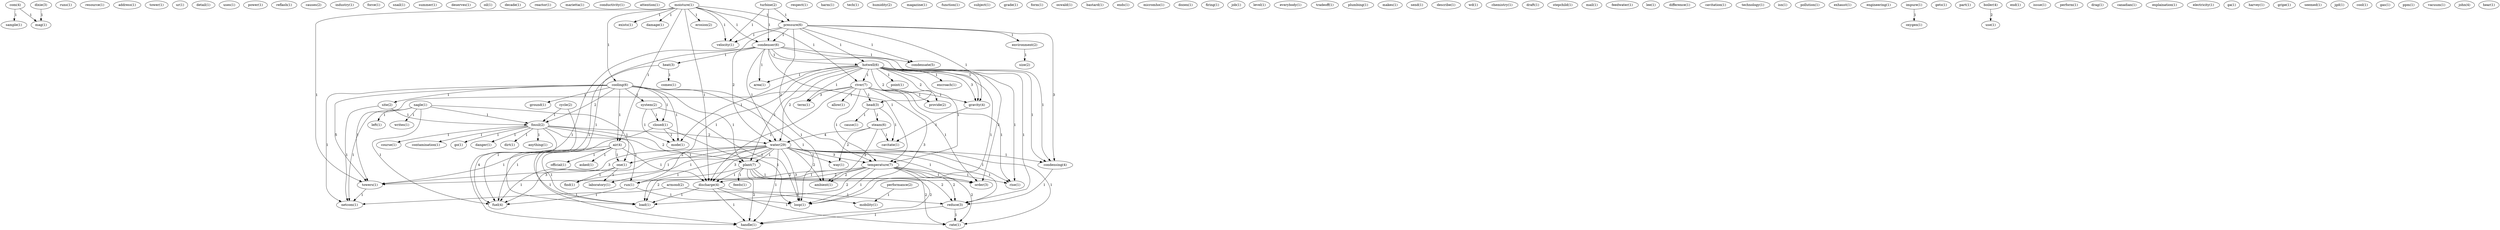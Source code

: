 digraph G {
  com [ label="com(4)" ];
  sample [ label="sample(1)" ];
  mag [ label="mag(1)" ];
  runs [ label="runs(1)" ];
  resource [ label="resource(1)" ];
  address [ label="address(1)" ];
  tower [ label="tower(1)" ];
  ur [ label="ur(1)" ];
  detail [ label="detail(1)" ];
  uses [ label="uses(1)" ];
  power [ label="power(1)" ];
  reflash [ label="reflash(1)" ];
  causes [ label="causes(2)" ];
  industry [ label="industry(1)" ];
  force [ label="force(1)" ];
  snail [ label="snail(1)" ];
  summer [ label="summer(1)" ];
  deserves [ label="deserves(1)" ];
  oil [ label="oil(1)" ];
  decade [ label="decade(1)" ];
  reactor [ label="reactor(1)" ];
  dixie [ label="dixie(3)" ];
  marietta [ label="marietta(1)" ];
  conductivity [ label="conductivity(1)" ];
  attention [ label="attention(1)" ];
  cycle [ label="cycle(2)" ];
  fossil [ label="fossil(2)" ];
  fuel [ label="fuel(4)" ];
  respect [ label="respect(1)" ];
  nagle [ label="nagle(1)" ];
  left [ label="left(1)" ];
  one [ label="one(1)" ];
  writes [ label="writes(1)" ];
  netcom [ label="netcom(1)" ];
  harm [ label="harm(1)" ];
  turbine [ label="turbine(2)" ];
  pressure [ label="pressure(6)" ];
  velocity [ label="velocity(1)" ];
  condenser [ label="condenser(6)" ];
  tech [ label="tech(1)" ];
  humidity [ label="humidity(2)" ];
  magazine [ label="magazine(1)" ];
  function [ label="function(1)" ];
  subject [ label="subject(1)" ];
  grade [ label="grade(1)" ];
  moisture [ label="moisture(1)" ];
  exists [ label="exists(1)" ];
  cooling [ label="cooling(6)" ];
  damage [ label="damage(1)" ];
  river [ label="river(7)" ];
  erosion [ label="erosion(2)" ];
  air [ label="air(4)" ];
  towers [ label="towers(1)" ];
  discharge [ label="discharge(4)" ];
  form [ label="form(1)" ];
  oswald [ label="oswald(1)" ];
  site [ label="site(2)" ];
  system [ label="system(2)" ];
  closed [ label="closed(1)" ];
  mode [ label="mode(1)" ];
  ground [ label="ground(1)" ];
  plant [ label="plant(7)" ];
  ambient [ label="ambient(1)" ];
  loop [ label="loop(1)" ];
  hotwell [ label="hotwell(6)" ];
  environment [ label="environment(2)" ];
  gravity [ label="gravity(4)" ];
  water [ label="water(29)" ];
  temperature [ label="temperature(7)" ];
  condensing [ label="condensing(4)" ];
  condensate [ label="condensate(5)" ];
  bastard [ label="bastard(1)" ];
  ends [ label="ends(1)" ];
  micromho [ label="micromho(1)" ];
  performance [ label="performance(2)" ];
  mobility [ label="mobility(1)" ];
  go [ label="go(1)" ];
  danger [ label="danger(1)" ];
  dirt [ label="dirt(1)" ];
  anything [ label="anything(1)" ];
  course [ label="course(1)" ];
  contamination [ label="contamination(1)" ];
  run [ label="run(1)" ];
  dozen [ label="dozen(1)" ];
  firing [ label="firing(1)" ];
  job [ label="job(1)" ];
  level [ label="level(1)" ];
  everybody [ label="everybody(1)" ];
  tradeoff [ label="tradeoff(1)" ];
  plumbing [ label="plumbing(1)" ];
  makes [ label="makes(1)" ];
  send [ label="send(1)" ];
  describe [ label="describe(1)" ];
  wd [ label="wd(1)" ];
  chemistry [ label="chemistry(1)" ];
  draft [ label="draft(1)" ];
  stepchild [ label="stepchild(1)" ];
  mail [ label="mail(1)" ];
  feedwater [ label="feedwater(1)" ];
  armond [ label="armond(2)" ];
  lee [ label="lee(1)" ];
  difference [ label="difference(1)" ];
  cavitation [ label="cavitation(1)" ];
  technology [ label="technology(1)" ];
  heat [ label="heat(3)" ];
  area [ label="area(1)" ];
  load [ label="load(1)" ];
  handle [ label="handle(1)" ];
  point [ label="point(1)" ];
  head [ label="head(3)" ];
  provide [ label="provide(2)" ];
  term [ label="term(1)" ];
  reduce [ label="reduce(3)" ];
  order [ label="order(3)" ];
  rise [ label="rise(1)" ];
  encroach [ label="encroach(1)" ];
  isn [ label="isn(1)" ];
  pollution [ label="pollution(1)" ];
  comes [ label="comes(1)" ];
  exhaust [ label="exhaust(1)" ];
  engineering [ label="engineering(1)" ];
  allow [ label="allow(1)" ];
  impure [ label="impure(1)" ];
  oxygen [ label="oxygen(1)" ];
  cause [ label="cause(1)" ];
  steam [ label="steam(6)" ];
  cavitate [ label="cavitate(1)" ];
  gets [ label="gets(1)" ];
  size [ label="size(2)" ];
  part [ label="part(1)" ];
  boiler [ label="boiler(4)" ];
  use [ label="use(1)" ];
  end [ label="end(1)" ];
  issue [ label="issue(1)" ];
  perform [ label="perform(1)" ];
  way [ label="way(1)" ];
  drag [ label="drag(1)" ];
  official [ label="official(1)" ];
  asked [ label="asked(1)" ];
  canadian [ label="canadian(1)" ];
  explaination [ label="explaination(1)" ];
  electricity [ label="electricity(1)" ];
  ga [ label="ga(1)" ];
  laboratory [ label="laboratory(1)" ];
  find [ label="find(1)" ];
  rate [ label="rate(1)" ];
  feeds [ label="feeds(1)" ];
  harvey [ label="harvey(1)" ];
  gripe [ label="gripe(1)" ];
  seemed [ label="seemed(1)" ];
  jgd [ label="jgd(1)" ];
  cool [ label="cool(1)" ];
  gas [ label="gas(1)" ];
  ppm [ label="ppm(1)" ];
  vacuum [ label="vacuum(1)" ];
  john [ label="john(4)" ];
  hear [ label="hear(1)" ];
  com -> sample [ label="1" ];
  com -> mag [ label="1" ];
  dixie -> mag [ label="1" ];
  cycle -> fossil [ label="1" ];
  cycle -> fuel [ label="1" ];
  nagle -> left [ label="1" ];
  nagle -> fossil [ label="1" ];
  nagle -> one [ label="1" ];
  nagle -> writes [ label="1" ];
  nagle -> netcom [ label="1" ];
  nagle -> fuel [ label="1" ];
  turbine -> pressure [ label="1" ];
  turbine -> velocity [ label="1" ];
  turbine -> condenser [ label="1" ];
  moisture -> exists [ label="1" ];
  moisture -> cooling [ label="1" ];
  moisture -> pressure [ label="1" ];
  moisture -> velocity [ label="1" ];
  moisture -> damage [ label="1" ];
  moisture -> condenser [ label="1" ];
  moisture -> river [ label="1" ];
  moisture -> erosion [ label="1" ];
  moisture -> air [ label="1" ];
  moisture -> towers [ label="1" ];
  moisture -> discharge [ label="1" ];
  cooling -> site [ label="1" ];
  cooling -> fossil [ label="2" ];
  cooling -> system [ label="1" ];
  cooling -> closed [ label="1" ];
  cooling -> mode [ label="1" ];
  cooling -> ground [ label="1" ];
  cooling -> air [ label="1" ];
  cooling -> plant [ label="1" ];
  cooling -> ambient [ label="1" ];
  cooling -> towers [ label="5" ];
  cooling -> netcom [ label="1" ];
  cooling -> loop [ label="1" ];
  pressure -> velocity [ label="1" ];
  pressure -> condenser [ label="1" ];
  pressure -> hotwell [ label="1" ];
  pressure -> environment [ label="1" ];
  pressure -> gravity [ label="1" ];
  pressure -> water [ label="2" ];
  pressure -> temperature [ label="2" ];
  pressure -> condensing [ label="3" ];
  pressure -> condensate [ label="1" ];
  site -> fossil [ label="1" ];
  site -> netcom [ label="1" ];
  performance -> mobility [ label="1" ];
  fossil -> go [ label="1" ];
  fossil -> danger [ label="1" ];
  fossil -> dirt [ label="1" ];
  fossil -> anything [ label="1" ];
  fossil -> course [ label="1" ];
  fossil -> contamination [ label="1" ];
  fossil -> water [ label="2" ];
  fossil -> plant [ label="2" ];
  fossil -> discharge [ label="1" ];
  fossil -> run [ label="1" ];
  fossil -> fuel [ label="4" ];
  system -> closed [ label="1" ];
  system -> mode [ label="1" ];
  system -> loop [ label="1" ];
  closed -> mode [ label="1" ];
  closed -> fuel [ label="1" ];
  closed -> loop [ label="1" ];
  armond -> mobility [ label="1" ];
  armond -> netcom [ label="1" ];
  condenser -> hotwell [ label="1" ];
  condenser -> heat [ label="1" ];
  condenser -> area [ label="1" ];
  condenser -> gravity [ label="1" ];
  condenser -> water [ label="1" ];
  condenser -> temperature [ label="1" ];
  condenser -> condensing [ label="1" ];
  condenser -> load [ label="1" ];
  condenser -> handle [ label="1" ];
  condenser -> condensate [ label="1" ];
  hotwell -> mode [ label="1" ];
  hotwell -> river [ label="1" ];
  hotwell -> point [ label="1" ];
  hotwell -> head [ label="2" ];
  hotwell -> provide [ label="2" ];
  hotwell -> area [ label="1" ];
  hotwell -> term [ label="1" ];
  hotwell -> gravity [ label="3" ];
  hotwell -> water [ label="2" ];
  hotwell -> plant [ label="1" ];
  hotwell -> temperature [ label="1" ];
  hotwell -> condensing [ label="1" ];
  hotwell -> reduce [ label="1" ];
  hotwell -> order [ label="2" ];
  hotwell -> run [ label="1" ];
  hotwell -> rise [ label="1" ];
  hotwell -> encroach [ label="1" ];
  hotwell -> loop [ label="1" ];
  heat -> comes [ label="1" ];
  heat -> load [ label="1" ];
  river -> head [ label="1" ];
  river -> provide [ label="1" ];
  river -> term [ label="3" ];
  river -> gravity [ label="1" ];
  river -> allow [ label="1" ];
  river -> temperature [ label="1" ];
  river -> towers [ label="1" ];
  river -> discharge [ label="1" ];
  river -> order [ label="1" ];
  river -> rise [ label="1" ];
  river -> loop [ label="3" ];
  impure -> oxygen [ label="1" ];
  head -> cause [ label="1" ];
  head -> steam [ label="1" ];
  head -> cavitate [ label="1" ];
  environment -> size [ label="1" ];
  boiler -> use [ label="2" ];
  steam -> water [ label="4" ];
  steam -> ambient [ label="2" ];
  steam -> cavitate [ label="1" ];
  steam -> way [ label="2" ];
  air -> official [ label="1" ];
  air -> asked [ label="1" ];
  air -> towers [ label="1" ];
  air -> discharge [ label="1" ];
  air -> one [ label="1" ];
  air -> load [ label="1" ];
  air -> handle [ label="1" ];
  gravity -> cavitate [ label="1" ];
  water -> plant [ label="1" ];
  water -> temperature [ label="3" ];
  water -> ambient [ label="2" ];
  water -> condensing [ label="1" ];
  water -> towers [ label="3" ];
  water -> discharge [ label="3" ];
  water -> one [ label="2" ];
  water -> load [ label="1" ];
  water -> reduce [ label="1" ];
  water -> way [ label="1" ];
  water -> order [ label="1" ];
  water -> fuel [ label="3" ];
  water -> laboratory [ label="1" ];
  water -> rise [ label="1" ];
  water -> find [ label="1" ];
  water -> loop [ label="3" ];
  water -> rate [ label="1" ];
  water -> handle [ label="1" ];
  plant -> feeds [ label="1" ];
  plant -> discharge [ label="1" ];
  plant -> load [ label="2" ];
  plant -> reduce [ label="2" ];
  plant -> order [ label="1" ];
  plant -> rate [ label="2" ];
  plant -> handle [ label="2" ];
  temperature -> ambient [ label="2" ];
  temperature -> towers [ label="2" ];
  temperature -> discharge [ label="2" ];
  temperature -> load [ label="2" ];
  temperature -> reduce [ label="2" ];
  temperature -> order [ label="1" ];
  temperature -> run [ label="1" ];
  temperature -> rise [ label="1" ];
  temperature -> loop [ label="1" ];
  temperature -> rate [ label="2" ];
  temperature -> handle [ label="2" ];
  condensing -> reduce [ label="1" ];
  towers -> netcom [ label="1" ];
  discharge -> load [ label="1" ];
  discharge -> reduce [ label="1" ];
  discharge -> rate [ label="1" ];
  discharge -> handle [ label="1" ];
  one -> fuel [ label="1" ];
  one -> laboratory [ label="1" ];
  one -> find [ label="1" ];
  reduce -> rate [ label="1" ];
  reduce -> handle [ label="1" ];
  run -> fuel [ label="1" ];
  run -> loop [ label="1" ];
}

